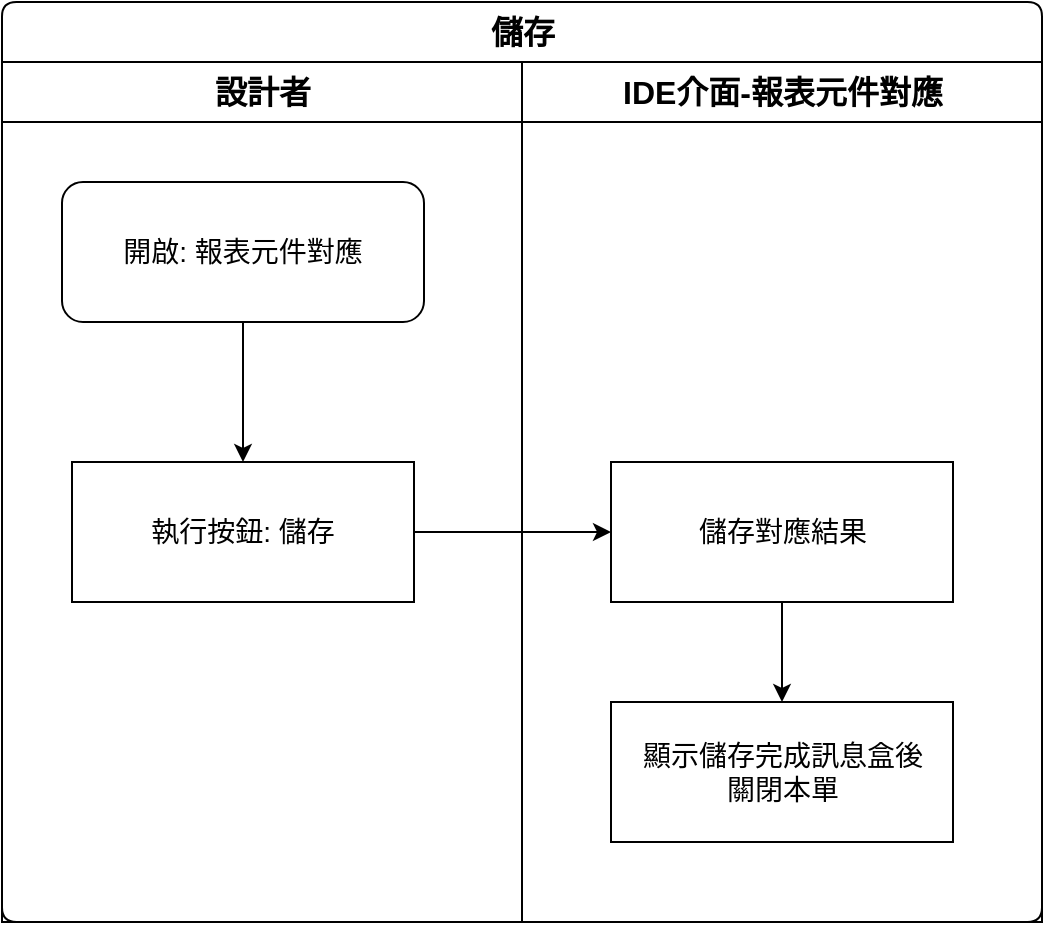 <mxfile version="14.6.13" type="device" pages="5"><diagram id="c46lfbXINiXqhHwnxrdZ" name="Save"><mxGraphModel dx="1024" dy="616" grid="1" gridSize="10" guides="1" tooltips="1" connect="1" arrows="1" fold="1" page="1" pageScale="1" pageWidth="827" pageHeight="1169" math="0" shadow="0"><root><mxCell id="0"/><mxCell id="1" parent="0"/><mxCell id="yc40WNgGdnecVla2E7ng-1" value="儲存" style="swimlane;html=1;childLayout=stackLayout;resizeParent=1;resizeParentMax=0;strokeWidth=1;fontSize=16;rounded=1;arcSize=8;startSize=30;labelBackgroundColor=none;align=center;" vertex="1" parent="1"><mxGeometry x="150" y="140" width="520" height="460" as="geometry"/></mxCell><mxCell id="yc40WNgGdnecVla2E7ng-2" style="edgeStyle=orthogonalEdgeStyle;rounded=0;orthogonalLoop=1;jettySize=auto;html=1;fontSize=14;" edge="1" parent="yc40WNgGdnecVla2E7ng-1" source="yc40WNgGdnecVla2E7ng-6" target="yc40WNgGdnecVla2E7ng-8"><mxGeometry relative="1" as="geometry"/></mxCell><mxCell id="yc40WNgGdnecVla2E7ng-3" value="設計者" style="swimlane;html=1;startSize=30;fontSize=16;strokeWidth=1;" vertex="1" parent="yc40WNgGdnecVla2E7ng-1"><mxGeometry y="30" width="260" height="430" as="geometry"/></mxCell><mxCell id="yc40WNgGdnecVla2E7ng-4" style="edgeStyle=orthogonalEdgeStyle;rounded=0;orthogonalLoop=1;jettySize=auto;html=1;fontSize=14;" edge="1" parent="yc40WNgGdnecVla2E7ng-3" source="yc40WNgGdnecVla2E7ng-5" target="yc40WNgGdnecVla2E7ng-6"><mxGeometry relative="1" as="geometry"/></mxCell><mxCell id="yc40WNgGdnecVla2E7ng-5" value="開啟: 報表元件對應" style="rounded=1;whiteSpace=wrap;html=1;strokeWidth=1;fontSize=14;" vertex="1" parent="yc40WNgGdnecVla2E7ng-3"><mxGeometry x="30" y="60" width="181" height="70" as="geometry"/></mxCell><mxCell id="yc40WNgGdnecVla2E7ng-6" value="執行按鈕: 儲存" style="rounded=0;whiteSpace=wrap;html=1;strokeWidth=1;fontSize=14;" vertex="1" parent="yc40WNgGdnecVla2E7ng-3"><mxGeometry x="35" y="200" width="171" height="70" as="geometry"/></mxCell><mxCell id="yc40WNgGdnecVla2E7ng-7" value="IDE介面-報表元件對應" style="swimlane;html=1;startSize=30;fontSize=16;strokeWidth=1;" vertex="1" parent="yc40WNgGdnecVla2E7ng-1"><mxGeometry x="260" y="30" width="260" height="430" as="geometry"/></mxCell><mxCell id="yc40WNgGdnecVla2E7ng-10" style="edgeStyle=orthogonalEdgeStyle;rounded=0;orthogonalLoop=1;jettySize=auto;html=1;" edge="1" parent="yc40WNgGdnecVla2E7ng-7" source="yc40WNgGdnecVla2E7ng-8" target="yc40WNgGdnecVla2E7ng-9"><mxGeometry relative="1" as="geometry"/></mxCell><mxCell id="yc40WNgGdnecVla2E7ng-8" value="儲存對應結果" style="rounded=0;whiteSpace=wrap;html=1;strokeWidth=1;fontSize=14;" vertex="1" parent="yc40WNgGdnecVla2E7ng-7"><mxGeometry x="44.5" y="200" width="171" height="70" as="geometry"/></mxCell><mxCell id="yc40WNgGdnecVla2E7ng-9" value="顯示儲存完成訊息盒後&lt;br&gt;關閉本單" style="rounded=0;whiteSpace=wrap;html=1;strokeWidth=1;fontSize=14;" vertex="1" parent="yc40WNgGdnecVla2E7ng-7"><mxGeometry x="44.5" y="320" width="171" height="70" as="geometry"/></mxCell></root></mxGraphModel></diagram><diagram id="4F014AlqOGidE_Ik8TIX" name="Cancel"><mxGraphModel dx="1024" dy="616" grid="1" gridSize="10" guides="1" tooltips="1" connect="1" arrows="1" fold="1" page="1" pageScale="1" pageWidth="827" pageHeight="1169" math="0" shadow="0"><root><mxCell id="AVj4SLaxHDOijpL3RFGv-0"/><mxCell id="AVj4SLaxHDOijpL3RFGv-1" parent="AVj4SLaxHDOijpL3RFGv-0"/><mxCell id="AVj4SLaxHDOijpL3RFGv-2" value="取消" style="swimlane;html=1;childLayout=stackLayout;resizeParent=1;resizeParentMax=0;strokeWidth=1;fontSize=16;rounded=1;arcSize=8;startSize=30;labelBackgroundColor=none;align=center;" vertex="1" parent="AVj4SLaxHDOijpL3RFGv-1"><mxGeometry x="130" y="70" width="520" height="340" as="geometry"/></mxCell><mxCell id="AVj4SLaxHDOijpL3RFGv-3" style="edgeStyle=orthogonalEdgeStyle;rounded=0;orthogonalLoop=1;jettySize=auto;html=1;fontSize=14;" edge="1" parent="AVj4SLaxHDOijpL3RFGv-2" source="AVj4SLaxHDOijpL3RFGv-7" target="AVj4SLaxHDOijpL3RFGv-9"><mxGeometry relative="1" as="geometry"/></mxCell><mxCell id="AVj4SLaxHDOijpL3RFGv-4" value="設計者" style="swimlane;html=1;startSize=30;fontSize=16;strokeWidth=1;" vertex="1" parent="AVj4SLaxHDOijpL3RFGv-2"><mxGeometry y="30" width="260" height="310" as="geometry"/></mxCell><mxCell id="AVj4SLaxHDOijpL3RFGv-5" style="edgeStyle=orthogonalEdgeStyle;rounded=0;orthogonalLoop=1;jettySize=auto;html=1;fontSize=14;" edge="1" parent="AVj4SLaxHDOijpL3RFGv-4" source="AVj4SLaxHDOijpL3RFGv-6" target="AVj4SLaxHDOijpL3RFGv-7"><mxGeometry relative="1" as="geometry"/></mxCell><mxCell id="AVj4SLaxHDOijpL3RFGv-6" value="開啟: 報表元件對應" style="rounded=1;whiteSpace=wrap;html=1;strokeWidth=1;fontSize=14;" vertex="1" parent="AVj4SLaxHDOijpL3RFGv-4"><mxGeometry x="30" y="60" width="181" height="70" as="geometry"/></mxCell><mxCell id="AVj4SLaxHDOijpL3RFGv-7" value="執行按鈕: 取消" style="rounded=0;whiteSpace=wrap;html=1;strokeWidth=1;fontSize=14;" vertex="1" parent="AVj4SLaxHDOijpL3RFGv-4"><mxGeometry x="35" y="200" width="171" height="70" as="geometry"/></mxCell><mxCell id="AVj4SLaxHDOijpL3RFGv-8" value="IDE介面-報表元件對應" style="swimlane;html=1;startSize=30;fontSize=16;strokeWidth=1;" vertex="1" parent="AVj4SLaxHDOijpL3RFGv-2"><mxGeometry x="260" y="30" width="260" height="310" as="geometry"/></mxCell><mxCell id="AVj4SLaxHDOijpL3RFGv-9" value="關閉本單" style="rounded=0;whiteSpace=wrap;html=1;strokeWidth=1;fontSize=14;" vertex="1" parent="AVj4SLaxHDOijpL3RFGv-8"><mxGeometry x="44.5" y="200" width="171" height="70" as="geometry"/></mxCell></root></mxGraphModel></diagram><diagram id="65UTxWK6mFRmD7eh3COj" name="auto_mapping"><mxGraphModel dx="1024" dy="616" grid="1" gridSize="10" guides="1" tooltips="1" connect="1" arrows="1" fold="1" page="1" pageScale="1" pageWidth="827" pageHeight="1169" math="0" shadow="0"><root><mxCell id="4EaveQbA_xpYRoqLw4Br-0"/><mxCell id="4EaveQbA_xpYRoqLw4Br-1" parent="4EaveQbA_xpYRoqLw4Br-0"/><mxCell id="4EaveQbA_xpYRoqLw4Br-2" value="自動對應" style="swimlane;html=1;childLayout=stackLayout;resizeParent=1;resizeParentMax=0;strokeWidth=1;fontSize=16;rounded=1;arcSize=8;startSize=30;labelBackgroundColor=none;align=center;" vertex="1" parent="4EaveQbA_xpYRoqLw4Br-1"><mxGeometry x="150" y="80" width="520" height="340" as="geometry"/></mxCell><mxCell id="4EaveQbA_xpYRoqLw4Br-3" style="edgeStyle=orthogonalEdgeStyle;rounded=0;orthogonalLoop=1;jettySize=auto;html=1;fontSize=14;" edge="1" parent="4EaveQbA_xpYRoqLw4Br-2" source="4EaveQbA_xpYRoqLw4Br-7" target="4EaveQbA_xpYRoqLw4Br-9"><mxGeometry relative="1" as="geometry"/></mxCell><mxCell id="4EaveQbA_xpYRoqLw4Br-4" value="設計者" style="swimlane;html=1;startSize=30;fontSize=16;strokeWidth=1;" vertex="1" parent="4EaveQbA_xpYRoqLw4Br-2"><mxGeometry y="30" width="260" height="310" as="geometry"/></mxCell><mxCell id="4EaveQbA_xpYRoqLw4Br-5" style="edgeStyle=orthogonalEdgeStyle;rounded=0;orthogonalLoop=1;jettySize=auto;html=1;fontSize=14;" edge="1" parent="4EaveQbA_xpYRoqLw4Br-4" source="4EaveQbA_xpYRoqLw4Br-6" target="4EaveQbA_xpYRoqLw4Br-7"><mxGeometry relative="1" as="geometry"/></mxCell><mxCell id="4EaveQbA_xpYRoqLw4Br-6" value="開啟: 報表元件對應" style="rounded=1;whiteSpace=wrap;html=1;strokeWidth=1;fontSize=14;" vertex="1" parent="4EaveQbA_xpYRoqLw4Br-4"><mxGeometry x="30" y="60" width="181" height="70" as="geometry"/></mxCell><mxCell id="4EaveQbA_xpYRoqLw4Br-7" value="執行按鈕: 自動對應" style="rounded=0;whiteSpace=wrap;html=1;strokeWidth=1;fontSize=14;" vertex="1" parent="4EaveQbA_xpYRoqLw4Br-4"><mxGeometry x="35" y="200" width="171" height="70" as="geometry"/></mxCell><mxCell id="4EaveQbA_xpYRoqLw4Br-8" value="IDE介面-報表元件對應" style="swimlane;html=1;startSize=30;fontSize=16;strokeWidth=1;" vertex="1" parent="4EaveQbA_xpYRoqLw4Br-2"><mxGeometry x="260" y="30" width="260" height="310" as="geometry"/></mxCell><mxCell id="4EaveQbA_xpYRoqLw4Br-9" value="取得元件名與來源欄位名&lt;br&gt;相同者，回傳對應關係" style="rounded=0;whiteSpace=wrap;html=1;strokeWidth=1;fontSize=14;" vertex="1" parent="4EaveQbA_xpYRoqLw4Br-8"><mxGeometry x="44.5" y="200" width="171" height="70" as="geometry"/></mxCell></root></mxGraphModel></diagram><diagram id="jC1BdPaDjgEqTAtFgqm0" name="single_mapping"><mxGraphModel dx="1024" dy="616" grid="1" gridSize="10" guides="1" tooltips="1" connect="1" arrows="1" fold="1" page="1" pageScale="1" pageWidth="827" pageHeight="1169" math="0" shadow="0"><root><mxCell id="o22fBe_a_f_TLq3q8EI8-0"/><mxCell id="o22fBe_a_f_TLq3q8EI8-1" parent="o22fBe_a_f_TLq3q8EI8-0"/><mxCell id="WCpP0x4uio4sQdhNkokA-0" value="單一連結對應" style="swimlane;html=1;childLayout=stackLayout;resizeParent=1;resizeParentMax=0;strokeWidth=1;fontSize=16;rounded=1;arcSize=8;startSize=30;labelBackgroundColor=none;align=center;" vertex="1" parent="o22fBe_a_f_TLq3q8EI8-1"><mxGeometry x="150" y="80" width="520" height="340" as="geometry"/></mxCell><mxCell id="WCpP0x4uio4sQdhNkokA-1" style="edgeStyle=orthogonalEdgeStyle;rounded=0;orthogonalLoop=1;jettySize=auto;html=1;fontSize=14;" edge="1" parent="WCpP0x4uio4sQdhNkokA-0" source="WCpP0x4uio4sQdhNkokA-5" target="WCpP0x4uio4sQdhNkokA-7"><mxGeometry relative="1" as="geometry"/></mxCell><mxCell id="WCpP0x4uio4sQdhNkokA-2" value="設計者" style="swimlane;html=1;startSize=30;fontSize=16;strokeWidth=1;" vertex="1" parent="WCpP0x4uio4sQdhNkokA-0"><mxGeometry y="30" width="260" height="310" as="geometry"/></mxCell><mxCell id="WCpP0x4uio4sQdhNkokA-3" style="edgeStyle=orthogonalEdgeStyle;rounded=0;orthogonalLoop=1;jettySize=auto;html=1;fontSize=14;" edge="1" parent="WCpP0x4uio4sQdhNkokA-2" source="WCpP0x4uio4sQdhNkokA-4" target="WCpP0x4uio4sQdhNkokA-5"><mxGeometry relative="1" as="geometry"/></mxCell><mxCell id="WCpP0x4uio4sQdhNkokA-4" value="開啟: 報表元件對應" style="rounded=1;whiteSpace=wrap;html=1;strokeWidth=1;fontSize=14;" vertex="1" parent="WCpP0x4uio4sQdhNkokA-2"><mxGeometry x="30" y="60" width="181" height="70" as="geometry"/></mxCell><mxCell id="WCpP0x4uio4sQdhNkokA-5" value="執行按鈕: 單一連結對應" style="rounded=0;whiteSpace=wrap;html=1;strokeWidth=1;fontSize=14;" vertex="1" parent="WCpP0x4uio4sQdhNkokA-2"><mxGeometry x="35" y="200" width="171" height="70" as="geometry"/></mxCell><mxCell id="WCpP0x4uio4sQdhNkokA-6" value="IDE介面-報表元件對應" style="swimlane;html=1;startSize=30;fontSize=16;strokeWidth=1;" vertex="1" parent="WCpP0x4uio4sQdhNkokA-0"><mxGeometry x="260" y="30" width="260" height="310" as="geometry"/></mxCell><mxCell id="WCpP0x4uio4sQdhNkokA-7" value="依駐留筆元件與駐留筆欄位&lt;br&gt;產生對應關係" style="rounded=0;whiteSpace=wrap;html=1;strokeWidth=1;fontSize=14;" vertex="1" parent="WCpP0x4uio4sQdhNkokA-6"><mxGeometry x="44.5" y="200" width="171" height="70" as="geometry"/></mxCell></root></mxGraphModel></diagram><diagram id="Hzo_OsAWXDHLbASp1eS2" name="cancel_mapping"><mxGraphModel dx="1024" dy="616" grid="1" gridSize="10" guides="1" tooltips="1" connect="1" arrows="1" fold="1" page="1" pageScale="1" pageWidth="827" pageHeight="1169" math="0" shadow="0"><root><mxCell id="JiUg1iCxo0n_rtyZtum3-0"/><mxCell id="JiUg1iCxo0n_rtyZtum3-1" parent="JiUg1iCxo0n_rtyZtum3-0"/><mxCell id="VqD5rkGevW2gTHsC_ivF-0" value="取漂連結對應" style="swimlane;html=1;childLayout=stackLayout;resizeParent=1;resizeParentMax=0;strokeWidth=1;fontSize=16;rounded=1;arcSize=8;startSize=30;labelBackgroundColor=none;align=center;" vertex="1" parent="JiUg1iCxo0n_rtyZtum3-1"><mxGeometry x="150" y="80" width="520" height="340" as="geometry"/></mxCell><mxCell id="VqD5rkGevW2gTHsC_ivF-1" style="edgeStyle=orthogonalEdgeStyle;rounded=0;orthogonalLoop=1;jettySize=auto;html=1;fontSize=14;" edge="1" parent="VqD5rkGevW2gTHsC_ivF-0" source="VqD5rkGevW2gTHsC_ivF-5" target="VqD5rkGevW2gTHsC_ivF-7"><mxGeometry relative="1" as="geometry"/></mxCell><mxCell id="VqD5rkGevW2gTHsC_ivF-2" value="設計者" style="swimlane;html=1;startSize=30;fontSize=16;strokeWidth=1;" vertex="1" parent="VqD5rkGevW2gTHsC_ivF-0"><mxGeometry y="30" width="260" height="310" as="geometry"/></mxCell><mxCell id="VqD5rkGevW2gTHsC_ivF-3" style="edgeStyle=orthogonalEdgeStyle;rounded=0;orthogonalLoop=1;jettySize=auto;html=1;fontSize=14;" edge="1" parent="VqD5rkGevW2gTHsC_ivF-2" source="VqD5rkGevW2gTHsC_ivF-4" target="VqD5rkGevW2gTHsC_ivF-5"><mxGeometry relative="1" as="geometry"/></mxCell><mxCell id="VqD5rkGevW2gTHsC_ivF-4" value="開啟: 報表元件對應" style="rounded=1;whiteSpace=wrap;html=1;strokeWidth=1;fontSize=14;" vertex="1" parent="VqD5rkGevW2gTHsC_ivF-2"><mxGeometry x="30" y="60" width="181" height="70" as="geometry"/></mxCell><mxCell id="VqD5rkGevW2gTHsC_ivF-5" value="執行按鈕: 取消連結對應" style="rounded=0;whiteSpace=wrap;html=1;strokeWidth=1;fontSize=14;" vertex="1" parent="VqD5rkGevW2gTHsC_ivF-2"><mxGeometry x="35" y="200" width="171" height="70" as="geometry"/></mxCell><mxCell id="VqD5rkGevW2gTHsC_ivF-6" value="IDE介面-報表元件對應" style="swimlane;html=1;startSize=30;fontSize=16;strokeWidth=1;" vertex="1" parent="VqD5rkGevW2gTHsC_ivF-0"><mxGeometry x="260" y="30" width="260" height="310" as="geometry"/></mxCell><mxCell id="VqD5rkGevW2gTHsC_ivF-7" value="取消駐留筆元對應關係" style="rounded=0;whiteSpace=wrap;html=1;strokeWidth=1;fontSize=14;" vertex="1" parent="VqD5rkGevW2gTHsC_ivF-6"><mxGeometry x="44.5" y="200" width="171" height="70" as="geometry"/></mxCell></root></mxGraphModel></diagram></mxfile>